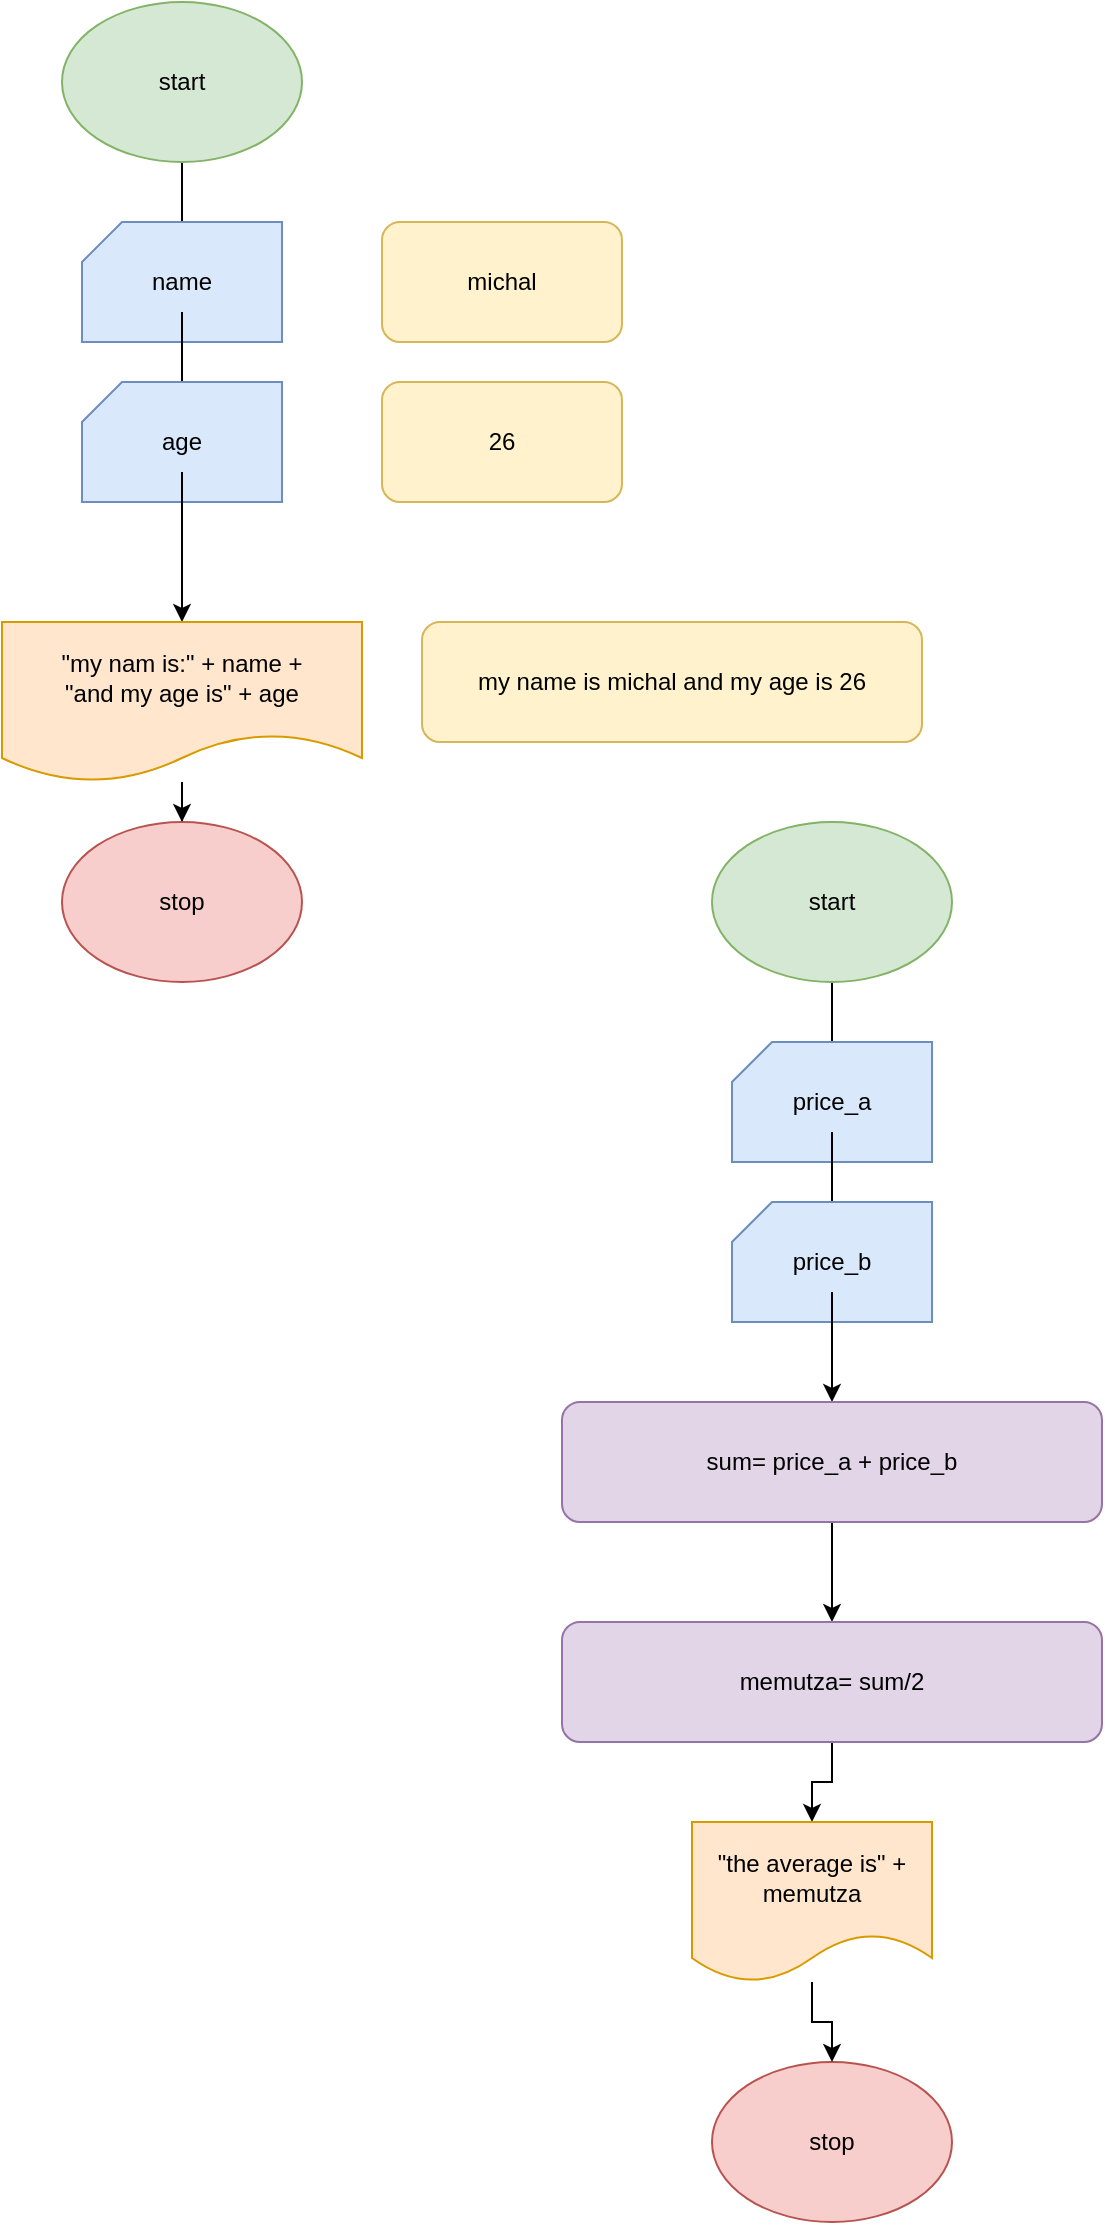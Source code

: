 <mxfile version="23.1.8" type="google">
  <diagram name="‫עמוד-1‬" id="OL9Yi9i0Q1bhjFTFNfm3">
    <mxGraphModel dx="1235" dy="614" grid="1" gridSize="10" guides="1" tooltips="1" connect="1" arrows="1" fold="1" page="1" pageScale="1" pageWidth="827" pageHeight="1169" math="0" shadow="0">
      <root>
        <mxCell id="0" />
        <mxCell id="1" parent="0" />
        <mxCell id="jhwzMtCy7O4o018dW8v7-4" value="" style="edgeStyle=orthogonalEdgeStyle;rounded=0;orthogonalLoop=1;jettySize=auto;html=1;" edge="1" parent="1" source="jhwzMtCy7O4o018dW8v7-1" target="jhwzMtCy7O4o018dW8v7-3">
          <mxGeometry relative="1" as="geometry" />
        </mxCell>
        <mxCell id="jhwzMtCy7O4o018dW8v7-1" value="start" style="ellipse;whiteSpace=wrap;html=1;fillColor=#d5e8d4;strokeColor=#82b366;" vertex="1" parent="1">
          <mxGeometry x="190" y="50" width="120" height="80" as="geometry" />
        </mxCell>
        <mxCell id="jhwzMtCy7O4o018dW8v7-2" value="" style="verticalLabelPosition=bottom;verticalAlign=top;html=1;shape=card;whiteSpace=wrap;size=20;arcSize=12;fillColor=#dae8fc;strokeColor=#6c8ebf;" vertex="1" parent="1">
          <mxGeometry x="200" y="160" width="100" height="60" as="geometry" />
        </mxCell>
        <mxCell id="jhwzMtCy7O4o018dW8v7-7" value="" style="edgeStyle=orthogonalEdgeStyle;rounded=0;orthogonalLoop=1;jettySize=auto;html=1;" edge="1" parent="1" source="jhwzMtCy7O4o018dW8v7-3" target="jhwzMtCy7O4o018dW8v7-6">
          <mxGeometry relative="1" as="geometry" />
        </mxCell>
        <mxCell id="jhwzMtCy7O4o018dW8v7-3" value="name" style="text;html=1;align=center;verticalAlign=middle;whiteSpace=wrap;rounded=0;" vertex="1" parent="1">
          <mxGeometry x="220" y="175" width="60" height="30" as="geometry" />
        </mxCell>
        <mxCell id="jhwzMtCy7O4o018dW8v7-5" value="" style="verticalLabelPosition=bottom;verticalAlign=top;html=1;shape=card;whiteSpace=wrap;size=20;arcSize=12;fillColor=#dae8fc;strokeColor=#6c8ebf;" vertex="1" parent="1">
          <mxGeometry x="200" y="240" width="100" height="60" as="geometry" />
        </mxCell>
        <mxCell id="jhwzMtCy7O4o018dW8v7-9" value="" style="edgeStyle=orthogonalEdgeStyle;rounded=0;orthogonalLoop=1;jettySize=auto;html=1;" edge="1" parent="1" source="jhwzMtCy7O4o018dW8v7-6" target="jhwzMtCy7O4o018dW8v7-8">
          <mxGeometry relative="1" as="geometry" />
        </mxCell>
        <mxCell id="jhwzMtCy7O4o018dW8v7-6" value="age" style="text;html=1;align=center;verticalAlign=middle;whiteSpace=wrap;rounded=0;" vertex="1" parent="1">
          <mxGeometry x="220" y="255" width="60" height="30" as="geometry" />
        </mxCell>
        <mxCell id="jhwzMtCy7O4o018dW8v7-11" value="" style="edgeStyle=orthogonalEdgeStyle;rounded=0;orthogonalLoop=1;jettySize=auto;html=1;" edge="1" parent="1" source="jhwzMtCy7O4o018dW8v7-8" target="jhwzMtCy7O4o018dW8v7-10">
          <mxGeometry relative="1" as="geometry" />
        </mxCell>
        <mxCell id="jhwzMtCy7O4o018dW8v7-8" value="&quot;my nam is:&quot; + name +&lt;br&gt;&quot;and my age is&quot; + age" style="shape=document;whiteSpace=wrap;html=1;boundedLbl=1;fillColor=#ffe6cc;strokeColor=#d79b00;" vertex="1" parent="1">
          <mxGeometry x="160" y="360" width="180" height="80" as="geometry" />
        </mxCell>
        <mxCell id="jhwzMtCy7O4o018dW8v7-10" value="stop" style="ellipse;whiteSpace=wrap;html=1;fillColor=#f8cecc;strokeColor=#b85450;" vertex="1" parent="1">
          <mxGeometry x="190" y="460" width="120" height="80" as="geometry" />
        </mxCell>
        <mxCell id="jhwzMtCy7O4o018dW8v7-12" value="26" style="rounded=1;whiteSpace=wrap;html=1;fillColor=#fff2cc;strokeColor=#d6b656;" vertex="1" parent="1">
          <mxGeometry x="350" y="240" width="120" height="60" as="geometry" />
        </mxCell>
        <mxCell id="jhwzMtCy7O4o018dW8v7-13" value="michal" style="rounded=1;whiteSpace=wrap;html=1;fillColor=#fff2cc;strokeColor=#d6b656;" vertex="1" parent="1">
          <mxGeometry x="350" y="160" width="120" height="60" as="geometry" />
        </mxCell>
        <mxCell id="jhwzMtCy7O4o018dW8v7-14" value="my name is michal and my age is 26" style="rounded=1;whiteSpace=wrap;html=1;fillColor=#fff2cc;strokeColor=#d6b656;" vertex="1" parent="1">
          <mxGeometry x="370" y="360" width="250" height="60" as="geometry" />
        </mxCell>
        <mxCell id="jhwzMtCy7O4o018dW8v7-15" value="" style="edgeStyle=orthogonalEdgeStyle;rounded=0;orthogonalLoop=1;jettySize=auto;html=1;" edge="1" parent="1" source="jhwzMtCy7O4o018dW8v7-16" target="jhwzMtCy7O4o018dW8v7-19">
          <mxGeometry relative="1" as="geometry" />
        </mxCell>
        <mxCell id="jhwzMtCy7O4o018dW8v7-16" value="start" style="ellipse;whiteSpace=wrap;html=1;fillColor=#d5e8d4;strokeColor=#82b366;" vertex="1" parent="1">
          <mxGeometry x="515" y="460" width="120" height="80" as="geometry" />
        </mxCell>
        <mxCell id="jhwzMtCy7O4o018dW8v7-17" value="" style="verticalLabelPosition=bottom;verticalAlign=top;html=1;shape=card;whiteSpace=wrap;size=20;arcSize=12;fillColor=#dae8fc;strokeColor=#6c8ebf;" vertex="1" parent="1">
          <mxGeometry x="525" y="570" width="100" height="60" as="geometry" />
        </mxCell>
        <mxCell id="jhwzMtCy7O4o018dW8v7-18" value="" style="edgeStyle=orthogonalEdgeStyle;rounded=0;orthogonalLoop=1;jettySize=auto;html=1;" edge="1" parent="1" source="jhwzMtCy7O4o018dW8v7-19" target="jhwzMtCy7O4o018dW8v7-22">
          <mxGeometry relative="1" as="geometry" />
        </mxCell>
        <mxCell id="jhwzMtCy7O4o018dW8v7-19" value="price_a" style="text;html=1;align=center;verticalAlign=middle;whiteSpace=wrap;rounded=0;" vertex="1" parent="1">
          <mxGeometry x="545" y="585" width="60" height="30" as="geometry" />
        </mxCell>
        <mxCell id="jhwzMtCy7O4o018dW8v7-20" value="" style="verticalLabelPosition=bottom;verticalAlign=top;html=1;shape=card;whiteSpace=wrap;size=20;arcSize=12;fillColor=#dae8fc;strokeColor=#6c8ebf;" vertex="1" parent="1">
          <mxGeometry x="525" y="650" width="100" height="60" as="geometry" />
        </mxCell>
        <mxCell id="jhwzMtCy7O4o018dW8v7-29" value="" style="edgeStyle=orthogonalEdgeStyle;rounded=0;orthogonalLoop=1;jettySize=auto;html=1;" edge="1" parent="1" source="jhwzMtCy7O4o018dW8v7-22" target="jhwzMtCy7O4o018dW8v7-26">
          <mxGeometry relative="1" as="geometry" />
        </mxCell>
        <mxCell id="jhwzMtCy7O4o018dW8v7-22" value="price_b" style="text;html=1;align=center;verticalAlign=middle;whiteSpace=wrap;rounded=0;" vertex="1" parent="1">
          <mxGeometry x="545" y="665" width="60" height="30" as="geometry" />
        </mxCell>
        <mxCell id="jhwzMtCy7O4o018dW8v7-25" value="stop" style="ellipse;whiteSpace=wrap;html=1;fillColor=#f8cecc;strokeColor=#b85450;" vertex="1" parent="1">
          <mxGeometry x="515" y="1080" width="120" height="80" as="geometry" />
        </mxCell>
        <mxCell id="jhwzMtCy7O4o018dW8v7-30" value="" style="edgeStyle=orthogonalEdgeStyle;rounded=0;orthogonalLoop=1;jettySize=auto;html=1;" edge="1" parent="1" source="jhwzMtCy7O4o018dW8v7-26" target="jhwzMtCy7O4o018dW8v7-27">
          <mxGeometry relative="1" as="geometry" />
        </mxCell>
        <mxCell id="jhwzMtCy7O4o018dW8v7-26" value="sum= price_a + price_b" style="rounded=1;whiteSpace=wrap;html=1;fillColor=#e1d5e7;strokeColor=#9673a6;" vertex="1" parent="1">
          <mxGeometry x="440" y="750" width="270" height="60" as="geometry" />
        </mxCell>
        <mxCell id="jhwzMtCy7O4o018dW8v7-31" value="" style="edgeStyle=orthogonalEdgeStyle;rounded=0;orthogonalLoop=1;jettySize=auto;html=1;" edge="1" parent="1" source="jhwzMtCy7O4o018dW8v7-27" target="jhwzMtCy7O4o018dW8v7-28">
          <mxGeometry relative="1" as="geometry" />
        </mxCell>
        <mxCell id="jhwzMtCy7O4o018dW8v7-27" value="memutza= sum/2" style="rounded=1;whiteSpace=wrap;html=1;fillColor=#e1d5e7;strokeColor=#9673a6;" vertex="1" parent="1">
          <mxGeometry x="440" y="860" width="270" height="60" as="geometry" />
        </mxCell>
        <mxCell id="jhwzMtCy7O4o018dW8v7-32" value="" style="edgeStyle=orthogonalEdgeStyle;rounded=0;orthogonalLoop=1;jettySize=auto;html=1;" edge="1" parent="1" source="jhwzMtCy7O4o018dW8v7-28" target="jhwzMtCy7O4o018dW8v7-25">
          <mxGeometry relative="1" as="geometry" />
        </mxCell>
        <mxCell id="jhwzMtCy7O4o018dW8v7-28" value="&quot;the average is&quot; + memutza" style="shape=document;whiteSpace=wrap;html=1;boundedLbl=1;fillColor=#ffe6cc;strokeColor=#d79b00;" vertex="1" parent="1">
          <mxGeometry x="505" y="960" width="120" height="80" as="geometry" />
        </mxCell>
      </root>
    </mxGraphModel>
  </diagram>
</mxfile>
